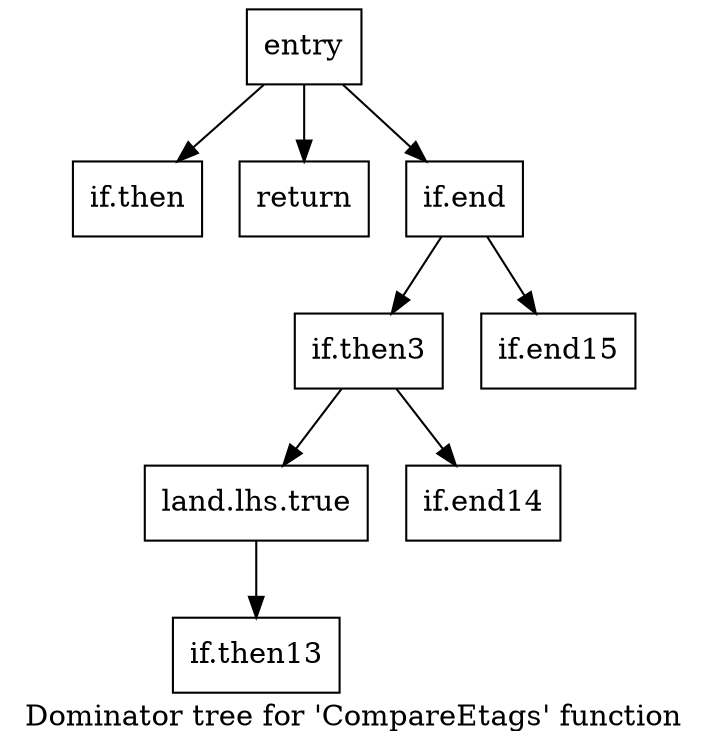 digraph "Dominator tree for 'CompareEtags' function" {
	label="Dominator tree for 'CompareEtags' function";

	Node0xedfc20 [shape=record,label="{entry}"];
	Node0xedfc20 -> Node0xe5ef50;
	Node0xedfc20 -> Node0xee8f00;
	Node0xedfc20 -> Node0xe2c0d0;
	Node0xe5ef50 [shape=record,label="{if.then}"];
	Node0xee8f00 [shape=record,label="{return}"];
	Node0xe2c0d0 [shape=record,label="{if.end}"];
	Node0xe2c0d0 -> Node0xec34a0;
	Node0xe2c0d0 -> Node0xedd5d0;
	Node0xec34a0 [shape=record,label="{if.then3}"];
	Node0xec34a0 -> Node0xed9070;
	Node0xec34a0 -> Node0xedcac0;
	Node0xed9070 [shape=record,label="{land.lhs.true}"];
	Node0xed9070 -> Node0xe6b350;
	Node0xe6b350 [shape=record,label="{if.then13}"];
	Node0xedcac0 [shape=record,label="{if.end14}"];
	Node0xedd5d0 [shape=record,label="{if.end15}"];
}

